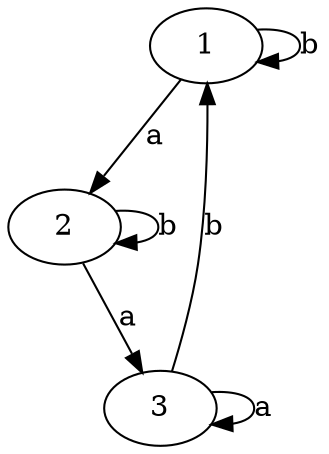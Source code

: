 digraph automate {
	1 -> 2 [label=a]
	1 -> 1 [label=b]
	2 -> 3 [label=a]
	2 -> 2 [label=b]
	3 -> 3 [label=a]
	3 -> 1 [label=b]
}
